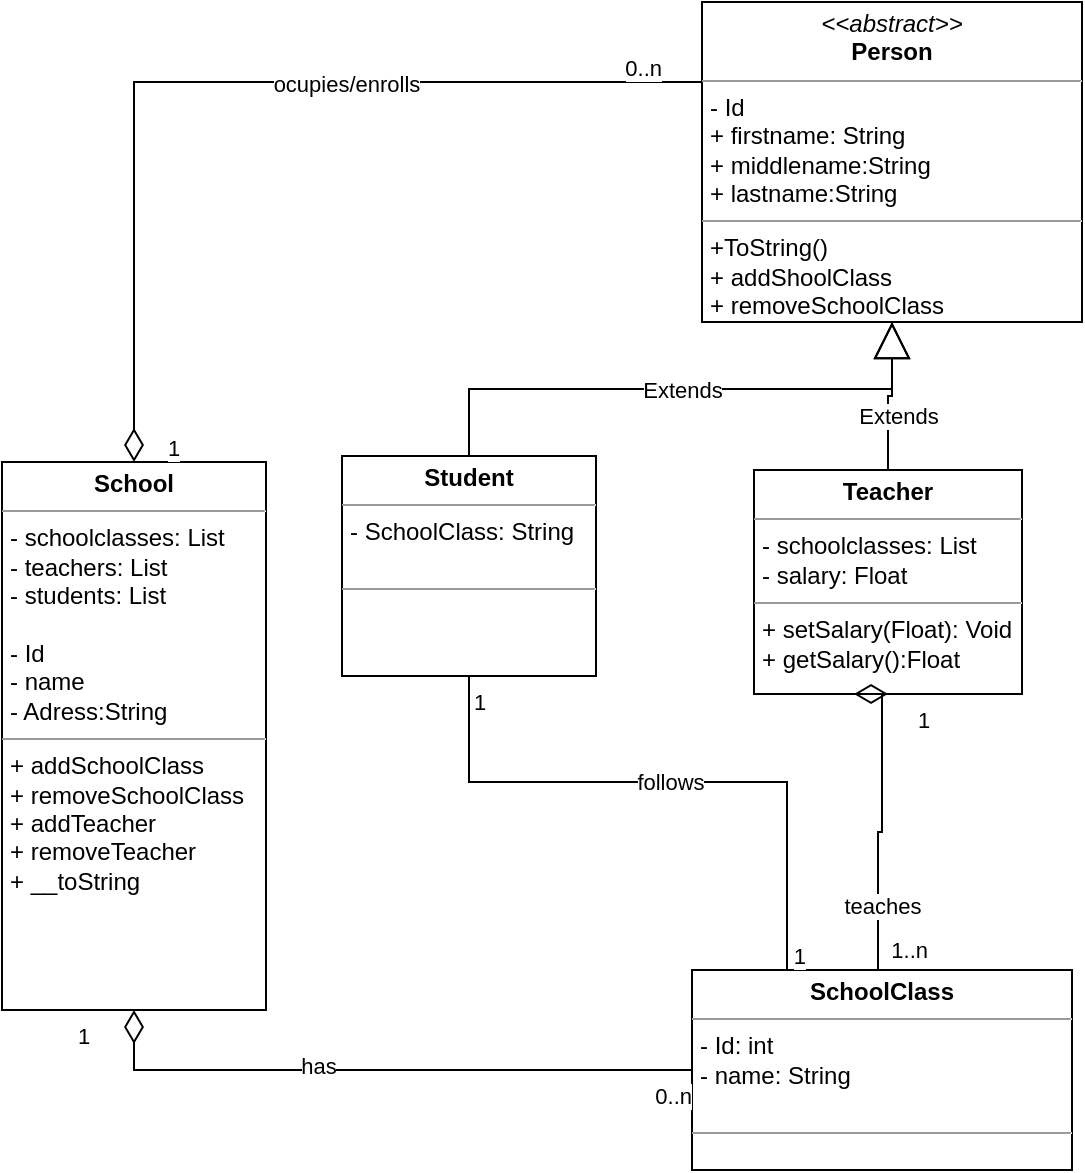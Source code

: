 <mxfile version="17.2.1" type="device"><diagram name="Page-1" id="c4acf3e9-155e-7222-9cf6-157b1a14988f"><mxGraphModel dx="1723" dy="865" grid="0" gridSize="10" guides="1" tooltips="1" connect="1" arrows="1" fold="1" page="1" pageScale="1" pageWidth="850" pageHeight="1100" background="none" math="0" shadow="0"><root><mxCell id="0"/><mxCell id="1" parent="0"/><mxCell id="5d2195bd80daf111-10" value="&lt;p style=&quot;margin: 0px ; margin-top: 4px ; text-align: center&quot;&gt;&lt;i&gt;&amp;lt;&amp;lt;abstract&amp;gt;&amp;gt;&lt;/i&gt;&lt;br&gt;&lt;b&gt;Person&lt;/b&gt;&lt;/p&gt;&lt;hr size=&quot;1&quot;&gt;&lt;p style=&quot;margin: 0px ; margin-left: 4px&quot;&gt;- Id&lt;/p&gt;&lt;p style=&quot;margin: 0px ; margin-left: 4px&quot;&gt;+ firstname: String&lt;/p&gt;&lt;p style=&quot;margin: 0px ; margin-left: 4px&quot;&gt;+ middlename:String&lt;/p&gt;&lt;p style=&quot;margin: 0px ; margin-left: 4px&quot;&gt;+ lastname:String&lt;br&gt;&lt;/p&gt;&lt;hr size=&quot;1&quot;&gt;&lt;p style=&quot;margin: 0px ; margin-left: 4px&quot;&gt;+ToString()&lt;/p&gt;&lt;p style=&quot;margin: 0px 0px 0px 4px&quot;&gt;+ addShoolClass&lt;/p&gt;&lt;p style=&quot;margin: 0px 0px 0px 4px&quot;&gt;+ removeSchoolClass&lt;/p&gt;" style="verticalAlign=top;align=left;overflow=fill;fontSize=12;fontFamily=Helvetica;html=1;rounded=0;shadow=0;comic=0;labelBackgroundColor=none;strokeWidth=1" parent="1" vertex="1"><mxGeometry x="-430" y="100" width="190" height="160" as="geometry"/></mxCell><mxCell id="_ZHwSp_K6urZNeZxSMzv-4" value="&lt;p style=&quot;margin: 0px ; margin-top: 4px ; text-align: center&quot;&gt;&lt;b&gt;Student&lt;/b&gt;&lt;/p&gt;&lt;hr size=&quot;1&quot;&gt;&lt;p style=&quot;margin: 0px ; margin-left: 4px&quot;&gt;- SchoolClass: String&lt;br&gt;&lt;br&gt;&lt;/p&gt;&lt;hr size=&quot;1&quot;&gt;&lt;p style=&quot;margin: 0px ; margin-left: 4px&quot;&gt;&lt;br&gt;&lt;/p&gt;" style="verticalAlign=top;align=left;overflow=fill;fontSize=12;fontFamily=Helvetica;html=1;rounded=0;shadow=0;comic=0;labelBackgroundColor=none;strokeWidth=1" parent="1" vertex="1"><mxGeometry x="-610" y="327" width="127" height="110" as="geometry"/></mxCell><mxCell id="_ZHwSp_K6urZNeZxSMzv-7" value="Extends" style="endArrow=block;endSize=16;endFill=0;html=1;rounded=0;entryX=0.5;entryY=1;entryDx=0;entryDy=0;exitX=0.5;exitY=0;exitDx=0;exitDy=0;edgeStyle=orthogonalEdgeStyle;" parent="1" source="_ZHwSp_K6urZNeZxSMzv-4" target="5d2195bd80daf111-10" edge="1"><mxGeometry width="160" relative="1" as="geometry"><mxPoint x="180" y="320" as="sourcePoint"/><mxPoint x="-120" y="360" as="targetPoint"/></mxGeometry></mxCell><mxCell id="_ZHwSp_K6urZNeZxSMzv-8" value="&lt;p style=&quot;margin: 0px ; margin-top: 4px ; text-align: center&quot;&gt;&lt;b&gt;Teacher&lt;/b&gt;&lt;/p&gt;&lt;hr size=&quot;1&quot;&gt;&lt;p style=&quot;margin: 0px ; margin-left: 4px&quot;&gt;- schoolclasses: List&lt;br&gt;- salary: Float&lt;/p&gt;&lt;hr size=&quot;1&quot;&gt;&lt;p style=&quot;margin: 0px ; margin-left: 4px&quot;&gt;&lt;span&gt;+ setSalary(Float): Void&lt;/span&gt;&lt;br&gt;&lt;/p&gt;&lt;p style=&quot;margin: 0px 0px 0px 4px&quot;&gt;+ getSalary():Float&lt;/p&gt;" style="verticalAlign=top;align=left;overflow=fill;fontSize=12;fontFamily=Helvetica;html=1;rounded=0;shadow=0;comic=0;labelBackgroundColor=none;strokeWidth=1" parent="1" vertex="1"><mxGeometry x="-404" y="334" width="134" height="112" as="geometry"/></mxCell><mxCell id="_ZHwSp_K6urZNeZxSMzv-9" value="Extends" style="endArrow=block;endSize=16;endFill=0;html=1;rounded=0;entryX=0.5;entryY=1;entryDx=0;entryDy=0;exitX=0.5;exitY=0;exitDx=0;exitDy=0;edgeStyle=orthogonalEdgeStyle;" parent="1" source="_ZHwSp_K6urZNeZxSMzv-8" target="5d2195bd80daf111-10" edge="1"><mxGeometry x="-0.291" y="-5" width="160" relative="1" as="geometry"><mxPoint x="-295" y="400" as="sourcePoint"/><mxPoint x="-145" y="330" as="targetPoint"/><mxPoint as="offset"/></mxGeometry></mxCell><mxCell id="3h-WEEQfE9mpqYWTIAE3-1" value="&lt;p style=&quot;margin: 0px ; margin-top: 4px ; text-align: center&quot;&gt;&lt;b&gt;SchoolClass&lt;/b&gt;&lt;/p&gt;&lt;hr size=&quot;1&quot;&gt;&lt;p style=&quot;margin: 0px ; margin-left: 4px&quot;&gt;&lt;span&gt;- Id: int&lt;/span&gt;&lt;/p&gt;&lt;p style=&quot;margin: 0px ; margin-left: 4px&quot;&gt;- name: String&lt;br&gt;&lt;br&gt;&lt;/p&gt;&lt;hr size=&quot;1&quot;&gt;&lt;p style=&quot;margin: 0px ; margin-left: 4px&quot;&gt;&lt;br&gt;&lt;/p&gt;" style="verticalAlign=top;align=left;overflow=fill;fontSize=12;fontFamily=Helvetica;html=1;rounded=0;shadow=0;comic=0;labelBackgroundColor=none;strokeWidth=1" parent="1" vertex="1"><mxGeometry x="-435" y="584" width="190" height="100" as="geometry"/></mxCell><mxCell id="3h-WEEQfE9mpqYWTIAE3-4" value="&lt;p style=&quot;margin: 0px ; margin-top: 4px ; text-align: center&quot;&gt;&lt;b&gt;School&lt;/b&gt;&lt;/p&gt;&lt;hr size=&quot;1&quot;&gt;&lt;p style=&quot;margin: 0px ; margin-left: 4px&quot;&gt;- schoolclasses: List&lt;br&gt;&lt;/p&gt;&lt;p style=&quot;margin: 0px ; margin-left: 4px&quot;&gt;- teachers: List&lt;br&gt;&lt;/p&gt;&lt;p style=&quot;margin: 0px ; margin-left: 4px&quot;&gt;- students: List&lt;/p&gt;&lt;p style=&quot;margin: 0px ; margin-left: 4px&quot;&gt;&lt;br&gt;&lt;/p&gt;&lt;p style=&quot;margin: 0px ; margin-left: 4px&quot;&gt;- Id&lt;/p&gt;&lt;p style=&quot;margin: 0px ; margin-left: 4px&quot;&gt;&lt;span&gt;- name&lt;/span&gt;&lt;/p&gt;&lt;p style=&quot;margin: 0px ; margin-left: 4px&quot;&gt;&lt;span&gt;- Adress:String&lt;/span&gt;&lt;/p&gt;&lt;hr size=&quot;1&quot;&gt;&lt;p style=&quot;margin: 0px 0px 0px 4px&quot;&gt;+ addSchoolClass&lt;br&gt;&lt;/p&gt;&lt;p style=&quot;margin: 0px 0px 0px 4px&quot;&gt;+ removeSchoolClass&lt;/p&gt;&lt;p style=&quot;margin: 0px 0px 0px 4px&quot;&gt;+ addTeacher&lt;/p&gt;&lt;p style=&quot;margin: 0px 0px 0px 4px&quot;&gt;+ removeTeacher&lt;/p&gt;&lt;p style=&quot;margin: 0px 0px 0px 4px&quot;&gt;+ __toString&lt;/p&gt;" style="verticalAlign=top;align=left;overflow=fill;fontSize=12;fontFamily=Helvetica;html=1;rounded=0;shadow=0;comic=0;labelBackgroundColor=none;strokeWidth=1" parent="1" vertex="1"><mxGeometry x="-780" y="330" width="132" height="274" as="geometry"/></mxCell><mxCell id="3h-WEEQfE9mpqYWTIAE3-8" value="" style="endArrow=0;html=1;endSize=12;startArrow=diamondThin;startSize=14;startFill=0;edgeStyle=orthogonalEdgeStyle;rounded=0;entryX=0;entryY=0.25;entryDx=0;entryDy=0;exitX=0.5;exitY=0;exitDx=0;exitDy=0;" parent="1" source="3h-WEEQfE9mpqYWTIAE3-4" target="5d2195bd80daf111-10" edge="1"><mxGeometry relative="1" as="geometry"><mxPoint x="-630" y="20" as="sourcePoint"/><mxPoint x="-420" y="140" as="targetPoint"/></mxGeometry></mxCell><mxCell id="3h-WEEQfE9mpqYWTIAE3-9" value="1" style="edgeLabel;resizable=0;html=1;align=left;verticalAlign=top;" parent="3h-WEEQfE9mpqYWTIAE3-8" connectable="0" vertex="1"><mxGeometry x="-1" relative="1" as="geometry"><mxPoint x="15" y="-20" as="offset"/></mxGeometry></mxCell><mxCell id="3h-WEEQfE9mpqYWTIAE3-10" value="0..n" style="edgeLabel;resizable=0;html=1;align=right;verticalAlign=top;" parent="3h-WEEQfE9mpqYWTIAE3-8" connectable="0" vertex="1"><mxGeometry x="1" relative="1" as="geometry"><mxPoint x="-20" y="-20" as="offset"/></mxGeometry></mxCell><mxCell id="3h-WEEQfE9mpqYWTIAE3-33" value="ocupies/enrolls" style="edgeLabel;html=1;align=center;verticalAlign=middle;resizable=0;points=[];" parent="3h-WEEQfE9mpqYWTIAE3-8" vertex="1" connectable="0"><mxGeometry x="-0.176" y="-2" relative="1" as="geometry"><mxPoint x="100" y="-1" as="offset"/></mxGeometry></mxCell><mxCell id="3h-WEEQfE9mpqYWTIAE3-16" value="" style="endArrow=0;html=1;endSize=12;startArrow=diamondThin;startSize=14;startFill=0;edgeStyle=orthogonalEdgeStyle;rounded=0;entryX=0;entryY=0.5;entryDx=0;entryDy=0;exitX=0.5;exitY=1;exitDx=0;exitDy=0;" parent="1" source="3h-WEEQfE9mpqYWTIAE3-4" target="3h-WEEQfE9mpqYWTIAE3-1" edge="1"><mxGeometry relative="1" as="geometry"><mxPoint x="-580" y="710" as="sourcePoint"/><mxPoint x="-700" y="582.5" as="targetPoint"/></mxGeometry></mxCell><mxCell id="3h-WEEQfE9mpqYWTIAE3-17" value="1" style="edgeLabel;resizable=0;html=1;align=left;verticalAlign=top;" parent="3h-WEEQfE9mpqYWTIAE3-16" connectable="0" vertex="1"><mxGeometry x="-1" relative="1" as="geometry"><mxPoint x="-30" as="offset"/></mxGeometry></mxCell><mxCell id="3h-WEEQfE9mpqYWTIAE3-18" value="&lt;span style=&quot;text-align: left&quot;&gt;0..n&lt;/span&gt;" style="edgeLabel;resizable=0;html=1;align=right;verticalAlign=top;" parent="3h-WEEQfE9mpqYWTIAE3-16" connectable="0" vertex="1"><mxGeometry x="1" relative="1" as="geometry"/></mxCell><mxCell id="3h-WEEQfE9mpqYWTIAE3-32" value="has" style="edgeLabel;html=1;align=center;verticalAlign=middle;resizable=0;points=[];" parent="3h-WEEQfE9mpqYWTIAE3-16" vertex="1" connectable="0"><mxGeometry x="-0.209" y="2" relative="1" as="geometry"><mxPoint as="offset"/></mxGeometry></mxCell><mxCell id="3h-WEEQfE9mpqYWTIAE3-23" value="follows" style="endArrow=0;html=1;endSize=12;startArrow=0;startSize=14;startFill=0;edgeStyle=orthogonalEdgeStyle;rounded=0;entryX=0.25;entryY=0;entryDx=0;entryDy=0;" parent="1" source="_ZHwSp_K6urZNeZxSMzv-4" target="3h-WEEQfE9mpqYWTIAE3-1" edge="1"><mxGeometry relative="1" as="geometry"><mxPoint x="-680" y="650" as="sourcePoint"/><mxPoint x="-520" y="650" as="targetPoint"/><Array as="points"><mxPoint x="-546" y="490"/><mxPoint x="-387" y="490"/></Array></mxGeometry></mxCell><mxCell id="3h-WEEQfE9mpqYWTIAE3-24" value="1" style="edgeLabel;resizable=0;html=1;align=left;verticalAlign=top;" parent="3h-WEEQfE9mpqYWTIAE3-23" connectable="0" vertex="1"><mxGeometry x="-1" relative="1" as="geometry"/></mxCell><mxCell id="3h-WEEQfE9mpqYWTIAE3-25" value="1" style="edgeLabel;resizable=0;html=1;align=right;verticalAlign=top;" parent="3h-WEEQfE9mpqYWTIAE3-23" connectable="0" vertex="1"><mxGeometry x="1" relative="1" as="geometry"><mxPoint x="10" y="-20" as="offset"/></mxGeometry></mxCell><mxCell id="3h-WEEQfE9mpqYWTIAE3-27" value="&lt;br&gt;" style="edgeLabel;html=1;align=center;verticalAlign=middle;resizable=0;points=[];" parent="3h-WEEQfE9mpqYWTIAE3-23" vertex="1" connectable="0"><mxGeometry x="-0.35" y="-2" relative="1" as="geometry"><mxPoint as="offset"/></mxGeometry></mxCell><mxCell id="3h-WEEQfE9mpqYWTIAE3-29" value="teaches" style="endArrow=0;html=1;endSize=12;startArrow=diamondThin;startSize=14;startFill=0;edgeStyle=orthogonalEdgeStyle;rounded=0;exitX=0.5;exitY=1;exitDx=0;exitDy=0;entryX=0.5;entryY=0;entryDx=0;entryDy=0;" parent="1" source="_ZHwSp_K6urZNeZxSMzv-8" target="3h-WEEQfE9mpqYWTIAE3-1" edge="1"><mxGeometry x="0.526" y="2" relative="1" as="geometry"><mxPoint x="-150" y="620" as="sourcePoint"/><mxPoint x="-316" y="542" as="targetPoint"/><Array as="points"><mxPoint x="-340" y="446"/><mxPoint x="-340" y="515"/><mxPoint x="-342" y="515"/><mxPoint x="-342" y="584"/></Array><mxPoint as="offset"/></mxGeometry></mxCell><mxCell id="3h-WEEQfE9mpqYWTIAE3-30" value="1" style="edgeLabel;resizable=0;html=1;align=left;verticalAlign=top;" parent="3h-WEEQfE9mpqYWTIAE3-29" connectable="0" vertex="1"><mxGeometry x="-1" relative="1" as="geometry"><mxPoint x="13" as="offset"/></mxGeometry></mxCell><mxCell id="3h-WEEQfE9mpqYWTIAE3-31" value="1..n" style="edgeLabel;resizable=0;html=1;align=right;verticalAlign=top;" parent="3h-WEEQfE9mpqYWTIAE3-29" connectable="0" vertex="1"><mxGeometry x="1" relative="1" as="geometry"><mxPoint x="23" y="-23" as="offset"/></mxGeometry></mxCell></root></mxGraphModel></diagram></mxfile>